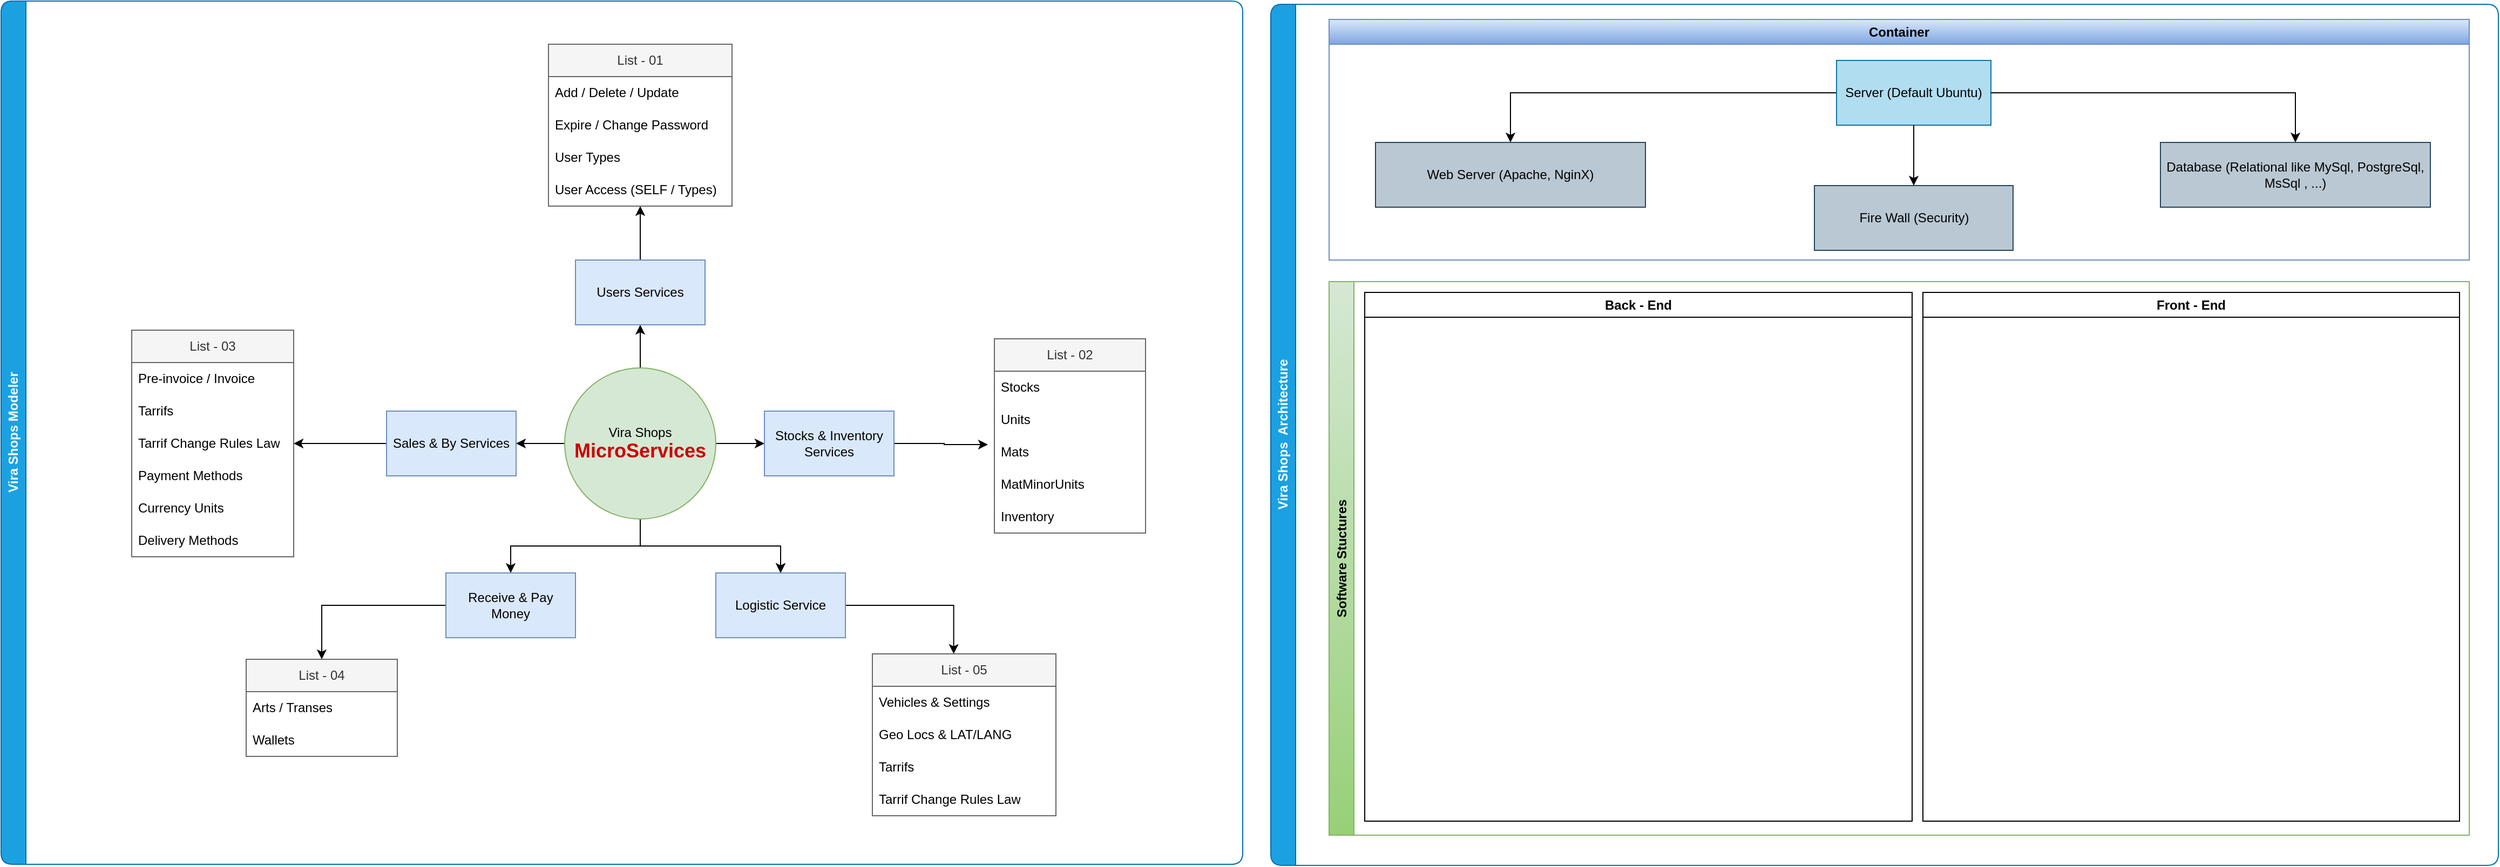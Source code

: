 <mxfile version="21.7.4" type="github">
  <diagram name="Page-1" id="nwzUWgBaMD1S-PIcgMs_">
    <mxGraphModel dx="6725" dy="4437" grid="1" gridSize="10" guides="1" tooltips="1" connect="1" arrows="1" fold="1" page="1" pageScale="1" pageWidth="1169" pageHeight="827" math="0" shadow="0">
      <root>
        <mxCell id="0" />
        <mxCell id="1" parent="0" />
        <mxCell id="Ln6C03SRQDHn4zueIUIS-55" value="Vira Shops Modeler" style="swimlane;horizontal=0;whiteSpace=wrap;html=1;fillColor=#1ba1e2;fontColor=#ffffff;strokeColor=#006EAF;swimlaneLine=1;shadow=0;rounded=1;gradientColor=none;swimlaneFillColor=none;" parent="1" vertex="1">
          <mxGeometry x="-4670" y="-3300" width="1150" height="800" as="geometry" />
        </mxCell>
        <mxCell id="Ln6C03SRQDHn4zueIUIS-28" value="List - 03" style="swimlane;fontStyle=0;childLayout=stackLayout;horizontal=1;startSize=30;horizontalStack=0;resizeParent=1;resizeParentMax=0;resizeLast=0;collapsible=1;marginBottom=0;whiteSpace=wrap;html=1;fillColor=#f5f5f5;fontColor=#333333;strokeColor=#666666;" parent="Ln6C03SRQDHn4zueIUIS-55" vertex="1">
          <mxGeometry x="121" y="305" width="150" height="210" as="geometry" />
        </mxCell>
        <mxCell id="Ln6C03SRQDHn4zueIUIS-29" value="Pre-invoice / Invoice" style="text;strokeColor=none;fillColor=none;align=left;verticalAlign=middle;spacingLeft=4;spacingRight=4;overflow=hidden;points=[[0,0.5],[1,0.5]];portConstraint=eastwest;rotatable=0;whiteSpace=wrap;html=1;" parent="Ln6C03SRQDHn4zueIUIS-28" vertex="1">
          <mxGeometry y="30" width="150" height="30" as="geometry" />
        </mxCell>
        <mxCell id="Ln6C03SRQDHn4zueIUIS-31" value="Tarrifs" style="text;strokeColor=none;fillColor=none;align=left;verticalAlign=middle;spacingLeft=4;spacingRight=4;overflow=hidden;points=[[0,0.5],[1,0.5]];portConstraint=eastwest;rotatable=0;whiteSpace=wrap;html=1;" parent="Ln6C03SRQDHn4zueIUIS-28" vertex="1">
          <mxGeometry y="60" width="150" height="30" as="geometry" />
        </mxCell>
        <mxCell id="Ln6C03SRQDHn4zueIUIS-33" value="Tarrif Change Rules Law" style="text;strokeColor=none;fillColor=none;align=left;verticalAlign=middle;spacingLeft=4;spacingRight=4;overflow=hidden;points=[[0,0.5],[1,0.5]];portConstraint=eastwest;rotatable=0;whiteSpace=wrap;html=1;" parent="Ln6C03SRQDHn4zueIUIS-28" vertex="1">
          <mxGeometry y="90" width="150" height="30" as="geometry" />
        </mxCell>
        <mxCell id="Ln6C03SRQDHn4zueIUIS-34" value="Payment Methods" style="text;strokeColor=none;fillColor=none;align=left;verticalAlign=middle;spacingLeft=4;spacingRight=4;overflow=hidden;points=[[0,0.5],[1,0.5]];portConstraint=eastwest;rotatable=0;whiteSpace=wrap;html=1;" parent="Ln6C03SRQDHn4zueIUIS-28" vertex="1">
          <mxGeometry y="120" width="150" height="30" as="geometry" />
        </mxCell>
        <mxCell id="Ln6C03SRQDHn4zueIUIS-35" value="Currency Units" style="text;strokeColor=none;fillColor=none;align=left;verticalAlign=middle;spacingLeft=4;spacingRight=4;overflow=hidden;points=[[0,0.5],[1,0.5]];portConstraint=eastwest;rotatable=0;whiteSpace=wrap;html=1;" parent="Ln6C03SRQDHn4zueIUIS-28" vertex="1">
          <mxGeometry y="150" width="150" height="30" as="geometry" />
        </mxCell>
        <mxCell id="Ln6C03SRQDHn4zueIUIS-36" value="Delivery Methods" style="text;strokeColor=none;fillColor=none;align=left;verticalAlign=middle;spacingLeft=4;spacingRight=4;overflow=hidden;points=[[0,0.5],[1,0.5]];portConstraint=eastwest;rotatable=0;whiteSpace=wrap;html=1;" parent="Ln6C03SRQDHn4zueIUIS-28" vertex="1">
          <mxGeometry y="180" width="150" height="30" as="geometry" />
        </mxCell>
        <mxCell id="Ln6C03SRQDHn4zueIUIS-21" value="List - 02" style="swimlane;fontStyle=0;childLayout=stackLayout;horizontal=1;startSize=30;horizontalStack=0;resizeParent=1;resizeParentMax=0;resizeLast=0;collapsible=1;marginBottom=0;whiteSpace=wrap;html=1;fillColor=#f5f5f5;fontColor=#333333;strokeColor=#666666;" parent="Ln6C03SRQDHn4zueIUIS-55" vertex="1">
          <mxGeometry x="920" y="313" width="140" height="180" as="geometry" />
        </mxCell>
        <mxCell id="Ln6C03SRQDHn4zueIUIS-22" value="Stocks" style="text;strokeColor=none;fillColor=none;align=left;verticalAlign=middle;spacingLeft=4;spacingRight=4;overflow=hidden;points=[[0,0.5],[1,0.5]];portConstraint=eastwest;rotatable=0;whiteSpace=wrap;html=1;" parent="Ln6C03SRQDHn4zueIUIS-21" vertex="1">
          <mxGeometry y="30" width="140" height="30" as="geometry" />
        </mxCell>
        <mxCell id="Ln6C03SRQDHn4zueIUIS-23" value="Units" style="text;strokeColor=none;fillColor=none;align=left;verticalAlign=middle;spacingLeft=4;spacingRight=4;overflow=hidden;points=[[0,0.5],[1,0.5]];portConstraint=eastwest;rotatable=0;whiteSpace=wrap;html=1;" parent="Ln6C03SRQDHn4zueIUIS-21" vertex="1">
          <mxGeometry y="60" width="140" height="30" as="geometry" />
        </mxCell>
        <mxCell id="Ln6C03SRQDHn4zueIUIS-24" value="Mats" style="text;strokeColor=none;fillColor=none;align=left;verticalAlign=middle;spacingLeft=4;spacingRight=4;overflow=hidden;points=[[0,0.5],[1,0.5]];portConstraint=eastwest;rotatable=0;whiteSpace=wrap;html=1;" parent="Ln6C03SRQDHn4zueIUIS-21" vertex="1">
          <mxGeometry y="90" width="140" height="30" as="geometry" />
        </mxCell>
        <mxCell id="Ln6C03SRQDHn4zueIUIS-26" value="MatMinorUnits" style="text;strokeColor=none;fillColor=none;align=left;verticalAlign=middle;spacingLeft=4;spacingRight=4;overflow=hidden;points=[[0,0.5],[1,0.5]];portConstraint=eastwest;rotatable=0;whiteSpace=wrap;html=1;" parent="Ln6C03SRQDHn4zueIUIS-21" vertex="1">
          <mxGeometry y="120" width="140" height="30" as="geometry" />
        </mxCell>
        <mxCell id="Ln6C03SRQDHn4zueIUIS-27" value="Inventory" style="text;strokeColor=none;fillColor=none;align=left;verticalAlign=middle;spacingLeft=4;spacingRight=4;overflow=hidden;points=[[0,0.5],[1,0.5]];portConstraint=eastwest;rotatable=0;whiteSpace=wrap;html=1;" parent="Ln6C03SRQDHn4zueIUIS-21" vertex="1">
          <mxGeometry y="150" width="140" height="30" as="geometry" />
        </mxCell>
        <mxCell id="Ln6C03SRQDHn4zueIUIS-3" value="" style="edgeStyle=orthogonalEdgeStyle;rounded=0;orthogonalLoop=1;jettySize=auto;html=1;" parent="1" source="Ln6C03SRQDHn4zueIUIS-1" target="Ln6C03SRQDHn4zueIUIS-2" edge="1">
          <mxGeometry relative="1" as="geometry" />
        </mxCell>
        <mxCell id="Ln6C03SRQDHn4zueIUIS-5" value="" style="edgeStyle=orthogonalEdgeStyle;rounded=0;orthogonalLoop=1;jettySize=auto;html=1;" parent="1" source="Ln6C03SRQDHn4zueIUIS-1" target="Ln6C03SRQDHn4zueIUIS-4" edge="1">
          <mxGeometry relative="1" as="geometry" />
        </mxCell>
        <mxCell id="Ln6C03SRQDHn4zueIUIS-9" value="" style="edgeStyle=orthogonalEdgeStyle;rounded=0;orthogonalLoop=1;jettySize=auto;html=1;" parent="1" source="Ln6C03SRQDHn4zueIUIS-1" target="Ln6C03SRQDHn4zueIUIS-8" edge="1">
          <mxGeometry relative="1" as="geometry" />
        </mxCell>
        <mxCell id="Ln6C03SRQDHn4zueIUIS-38" style="edgeStyle=orthogonalEdgeStyle;rounded=0;orthogonalLoop=1;jettySize=auto;html=1;entryX=1;entryY=0.5;entryDx=0;entryDy=0;" parent="1" source="Ln6C03SRQDHn4zueIUIS-1" target="Ln6C03SRQDHn4zueIUIS-6" edge="1">
          <mxGeometry relative="1" as="geometry" />
        </mxCell>
        <mxCell id="Ln6C03SRQDHn4zueIUIS-41" value="" style="edgeStyle=orthogonalEdgeStyle;rounded=0;orthogonalLoop=1;jettySize=auto;html=1;" parent="1" source="Ln6C03SRQDHn4zueIUIS-1" target="Ln6C03SRQDHn4zueIUIS-8" edge="1">
          <mxGeometry relative="1" as="geometry" />
        </mxCell>
        <mxCell id="Ln6C03SRQDHn4zueIUIS-43" style="edgeStyle=orthogonalEdgeStyle;rounded=0;orthogonalLoop=1;jettySize=auto;html=1;entryX=0.5;entryY=0;entryDx=0;entryDy=0;" parent="1" source="Ln6C03SRQDHn4zueIUIS-1" target="Ln6C03SRQDHn4zueIUIS-42" edge="1">
          <mxGeometry relative="1" as="geometry" />
        </mxCell>
        <mxCell id="Ln6C03SRQDHn4zueIUIS-1" value="Vira Shops&lt;br&gt;&lt;font color=&quot;#cc0000&quot; style=&quot;font-size: 18px;&quot;&gt;&lt;b&gt;MicroServices&lt;/b&gt;&lt;/font&gt;" style="ellipse;whiteSpace=wrap;html=1;aspect=fixed;fillColor=#d5e8d4;strokeColor=#82b366;" parent="1" vertex="1">
          <mxGeometry x="-4148" y="-2960" width="140" height="140" as="geometry" />
        </mxCell>
        <mxCell id="Ln6C03SRQDHn4zueIUIS-25" style="edgeStyle=orthogonalEdgeStyle;rounded=0;orthogonalLoop=1;jettySize=auto;html=1;entryX=-0.043;entryY=0.267;entryDx=0;entryDy=0;entryPerimeter=0;" parent="1" source="Ln6C03SRQDHn4zueIUIS-2" target="Ln6C03SRQDHn4zueIUIS-24" edge="1">
          <mxGeometry relative="1" as="geometry" />
        </mxCell>
        <mxCell id="Ln6C03SRQDHn4zueIUIS-2" value="Stocks &amp;amp; Inventory Services" style="whiteSpace=wrap;html=1;fillColor=#dae8fc;strokeColor=#6c8ebf;" parent="1" vertex="1">
          <mxGeometry x="-3963" y="-2920" width="120" height="60" as="geometry" />
        </mxCell>
        <mxCell id="Ln6C03SRQDHn4zueIUIS-11" value="" style="edgeStyle=orthogonalEdgeStyle;rounded=0;orthogonalLoop=1;jettySize=auto;html=1;" parent="1" source="Ln6C03SRQDHn4zueIUIS-4" target="Ln6C03SRQDHn4zueIUIS-12" edge="1">
          <mxGeometry relative="1" as="geometry">
            <mxPoint x="-3967.96" y="-3100" as="targetPoint" />
          </mxGeometry>
        </mxCell>
        <mxCell id="Ln6C03SRQDHn4zueIUIS-4" value="Users Services" style="whiteSpace=wrap;html=1;fillColor=#dae8fc;strokeColor=#6c8ebf;" parent="1" vertex="1">
          <mxGeometry x="-4138" y="-3060" width="120" height="60" as="geometry" />
        </mxCell>
        <mxCell id="Ln6C03SRQDHn4zueIUIS-39" style="edgeStyle=orthogonalEdgeStyle;rounded=0;orthogonalLoop=1;jettySize=auto;html=1;entryX=1;entryY=0.5;entryDx=0;entryDy=0;" parent="1" source="Ln6C03SRQDHn4zueIUIS-6" target="Ln6C03SRQDHn4zueIUIS-33" edge="1">
          <mxGeometry relative="1" as="geometry">
            <mxPoint x="-4373" y="-2890" as="targetPoint" />
          </mxGeometry>
        </mxCell>
        <mxCell id="Ln6C03SRQDHn4zueIUIS-6" value="Sales &amp;amp; By Services" style="whiteSpace=wrap;html=1;fillColor=#dae8fc;strokeColor=#6c8ebf;" parent="1" vertex="1">
          <mxGeometry x="-4313" y="-2920" width="120" height="60" as="geometry" />
        </mxCell>
        <mxCell id="Ln6C03SRQDHn4zueIUIS-53" style="edgeStyle=orthogonalEdgeStyle;rounded=0;orthogonalLoop=1;jettySize=auto;html=1;entryX=0.443;entryY=0;entryDx=0;entryDy=0;entryPerimeter=0;" parent="1" source="Ln6C03SRQDHn4zueIUIS-8" target="Ln6C03SRQDHn4zueIUIS-49" edge="1">
          <mxGeometry relative="1" as="geometry" />
        </mxCell>
        <mxCell id="Ln6C03SRQDHn4zueIUIS-8" value="Logistic Service" style="whiteSpace=wrap;html=1;fillColor=#dae8fc;strokeColor=#6c8ebf;" parent="1" vertex="1">
          <mxGeometry x="-4008" y="-2770" width="120" height="60" as="geometry" />
        </mxCell>
        <mxCell id="Ln6C03SRQDHn4zueIUIS-12" value="List - 01" style="swimlane;fontStyle=0;childLayout=stackLayout;horizontal=1;startSize=30;horizontalStack=0;resizeParent=1;resizeParentMax=0;resizeLast=0;collapsible=1;marginBottom=0;whiteSpace=wrap;html=1;fillColor=#f5f5f5;strokeColor=#666666;fontColor=#333333;" parent="1" vertex="1">
          <mxGeometry x="-4163" y="-3260" width="170" height="150" as="geometry" />
        </mxCell>
        <mxCell id="Ln6C03SRQDHn4zueIUIS-13" value="Add / Delete / Update" style="text;strokeColor=none;fillColor=none;align=left;verticalAlign=middle;spacingLeft=4;spacingRight=4;overflow=hidden;points=[[0,0.5],[1,0.5]];portConstraint=eastwest;rotatable=0;whiteSpace=wrap;html=1;" parent="Ln6C03SRQDHn4zueIUIS-12" vertex="1">
          <mxGeometry y="30" width="170" height="30" as="geometry" />
        </mxCell>
        <mxCell id="Ln6C03SRQDHn4zueIUIS-14" value="Expire / Change Password" style="text;strokeColor=none;fillColor=none;align=left;verticalAlign=middle;spacingLeft=4;spacingRight=4;overflow=hidden;points=[[0,0.5],[1,0.5]];portConstraint=eastwest;rotatable=0;whiteSpace=wrap;html=1;" parent="Ln6C03SRQDHn4zueIUIS-12" vertex="1">
          <mxGeometry y="60" width="170" height="30" as="geometry" />
        </mxCell>
        <mxCell id="Ln6C03SRQDHn4zueIUIS-15" value="User Types" style="text;strokeColor=none;fillColor=none;align=left;verticalAlign=middle;spacingLeft=4;spacingRight=4;overflow=hidden;points=[[0,0.5],[1,0.5]];portConstraint=eastwest;rotatable=0;whiteSpace=wrap;html=1;" parent="Ln6C03SRQDHn4zueIUIS-12" vertex="1">
          <mxGeometry y="90" width="170" height="30" as="geometry" />
        </mxCell>
        <mxCell id="Ln6C03SRQDHn4zueIUIS-17" value="User Access (SELF / Types)" style="text;strokeColor=none;fillColor=none;align=left;verticalAlign=middle;spacingLeft=4;spacingRight=4;overflow=hidden;points=[[0,0.5],[1,0.5]];portConstraint=eastwest;rotatable=0;whiteSpace=wrap;html=1;" parent="Ln6C03SRQDHn4zueIUIS-12" vertex="1">
          <mxGeometry y="120" width="170" height="30" as="geometry" />
        </mxCell>
        <mxCell id="Ln6C03SRQDHn4zueIUIS-48" style="edgeStyle=orthogonalEdgeStyle;rounded=0;orthogonalLoop=1;jettySize=auto;html=1;entryX=0.5;entryY=0;entryDx=0;entryDy=0;" parent="1" source="Ln6C03SRQDHn4zueIUIS-42" target="Ln6C03SRQDHn4zueIUIS-44" edge="1">
          <mxGeometry relative="1" as="geometry" />
        </mxCell>
        <mxCell id="Ln6C03SRQDHn4zueIUIS-42" value="Receive &amp;amp; Pay Money" style="whiteSpace=wrap;html=1;fillColor=#dae8fc;strokeColor=#6c8ebf;" parent="1" vertex="1">
          <mxGeometry x="-4258" y="-2770" width="120" height="60" as="geometry" />
        </mxCell>
        <mxCell id="Ln6C03SRQDHn4zueIUIS-44" value="List - 04" style="swimlane;fontStyle=0;childLayout=stackLayout;horizontal=1;startSize=30;horizontalStack=0;resizeParent=1;resizeParentMax=0;resizeLast=0;collapsible=1;marginBottom=0;whiteSpace=wrap;html=1;fillColor=#f5f5f5;fontColor=#333333;strokeColor=#666666;" parent="1" vertex="1">
          <mxGeometry x="-4443" y="-2690" width="140" height="90" as="geometry" />
        </mxCell>
        <mxCell id="Ln6C03SRQDHn4zueIUIS-45" value="Arts / Transes" style="text;strokeColor=none;fillColor=none;align=left;verticalAlign=middle;spacingLeft=4;spacingRight=4;overflow=hidden;points=[[0,0.5],[1,0.5]];portConstraint=eastwest;rotatable=0;whiteSpace=wrap;html=1;" parent="Ln6C03SRQDHn4zueIUIS-44" vertex="1">
          <mxGeometry y="30" width="140" height="30" as="geometry" />
        </mxCell>
        <mxCell id="Ln6C03SRQDHn4zueIUIS-46" value="Wallets" style="text;strokeColor=none;fillColor=none;align=left;verticalAlign=middle;spacingLeft=4;spacingRight=4;overflow=hidden;points=[[0,0.5],[1,0.5]];portConstraint=eastwest;rotatable=0;whiteSpace=wrap;html=1;" parent="Ln6C03SRQDHn4zueIUIS-44" vertex="1">
          <mxGeometry y="60" width="140" height="30" as="geometry" />
        </mxCell>
        <mxCell id="Ln6C03SRQDHn4zueIUIS-49" value="List - 05" style="swimlane;fontStyle=0;childLayout=stackLayout;horizontal=1;startSize=30;horizontalStack=0;resizeParent=1;resizeParentMax=0;resizeLast=0;collapsible=1;marginBottom=0;whiteSpace=wrap;html=1;fillColor=#f5f5f5;fontColor=#333333;strokeColor=#666666;" parent="1" vertex="1">
          <mxGeometry x="-3863" y="-2695" width="170" height="150" as="geometry" />
        </mxCell>
        <mxCell id="Ln6C03SRQDHn4zueIUIS-50" value="Vehicles &amp;amp; Settings" style="text;strokeColor=none;fillColor=none;align=left;verticalAlign=middle;spacingLeft=4;spacingRight=4;overflow=hidden;points=[[0,0.5],[1,0.5]];portConstraint=eastwest;rotatable=0;whiteSpace=wrap;html=1;" parent="Ln6C03SRQDHn4zueIUIS-49" vertex="1">
          <mxGeometry y="30" width="170" height="30" as="geometry" />
        </mxCell>
        <mxCell id="Ln6C03SRQDHn4zueIUIS-51" value="Geo Locs &amp;amp; LAT/LANG" style="text;strokeColor=none;fillColor=none;align=left;verticalAlign=middle;spacingLeft=4;spacingRight=4;overflow=hidden;points=[[0,0.5],[1,0.5]];portConstraint=eastwest;rotatable=0;whiteSpace=wrap;html=1;" parent="Ln6C03SRQDHn4zueIUIS-49" vertex="1">
          <mxGeometry y="60" width="170" height="30" as="geometry" />
        </mxCell>
        <mxCell id="Ln6C03SRQDHn4zueIUIS-52" value="Tarrifs" style="text;strokeColor=none;fillColor=none;align=left;verticalAlign=middle;spacingLeft=4;spacingRight=4;overflow=hidden;points=[[0,0.5],[1,0.5]];portConstraint=eastwest;rotatable=0;whiteSpace=wrap;html=1;" parent="Ln6C03SRQDHn4zueIUIS-49" vertex="1">
          <mxGeometry y="90" width="170" height="30" as="geometry" />
        </mxCell>
        <mxCell id="Ln6C03SRQDHn4zueIUIS-54" value="Tarrif Change Rules Law" style="text;strokeColor=none;fillColor=none;align=left;verticalAlign=middle;spacingLeft=4;spacingRight=4;overflow=hidden;points=[[0,0.5],[1,0.5]];portConstraint=eastwest;rotatable=0;whiteSpace=wrap;html=1;" parent="Ln6C03SRQDHn4zueIUIS-49" vertex="1">
          <mxGeometry y="120" width="170" height="30" as="geometry" />
        </mxCell>
        <mxCell id="3BMINrPEzzfqjW5fYpkj-2" value="Vira Shops&amp;nbsp; Architecture" style="swimlane;horizontal=0;whiteSpace=wrap;html=1;fillColor=#1ba1e2;fontColor=#ffffff;strokeColor=#006EAF;swimlaneLine=1;shadow=0;rounded=1;gradientColor=none;swimlaneFillColor=none;" vertex="1" parent="1">
          <mxGeometry x="-3494" y="-3297" width="1137" height="798" as="geometry" />
        </mxCell>
        <mxCell id="3BMINrPEzzfqjW5fYpkj-20" value="Web Server (Apache, NginX)" style="whiteSpace=wrap;html=1;rounded=0;fillColor=#bac8d3;strokeColor=#23445d;" vertex="1" parent="3BMINrPEzzfqjW5fYpkj-2">
          <mxGeometry x="97" y="128" width="250" height="60" as="geometry" />
        </mxCell>
        <mxCell id="3BMINrPEzzfqjW5fYpkj-21" style="edgeStyle=orthogonalEdgeStyle;rounded=0;orthogonalLoop=1;jettySize=auto;html=1;" edge="1" parent="3BMINrPEzzfqjW5fYpkj-2" source="3BMINrPEzzfqjW5fYpkj-17" target="3BMINrPEzzfqjW5fYpkj-20">
          <mxGeometry relative="1" as="geometry" />
        </mxCell>
        <mxCell id="3BMINrPEzzfqjW5fYpkj-24" value="Container" style="swimlane;whiteSpace=wrap;html=1;fillColor=#dae8fc;gradientColor=#7ea6e0;strokeColor=#6c8ebf;" vertex="1" parent="3BMINrPEzzfqjW5fYpkj-2">
          <mxGeometry x="54" y="14" width="1056" height="223" as="geometry" />
        </mxCell>
        <mxCell id="3BMINrPEzzfqjW5fYpkj-18" value="Database (Relational like MySql, PostgreSql, MsSql , ...)" style="whiteSpace=wrap;html=1;rounded=0;fillColor=#bac8d3;strokeColor=#23445d;" vertex="1" parent="3BMINrPEzzfqjW5fYpkj-24">
          <mxGeometry x="770" y="114" width="250" height="60" as="geometry" />
        </mxCell>
        <mxCell id="3BMINrPEzzfqjW5fYpkj-17" value="Server (Default Ubuntu)" style="rounded=0;whiteSpace=wrap;html=1;fillColor=#b1ddf0;strokeColor=#10739e;" vertex="1" parent="3BMINrPEzzfqjW5fYpkj-24">
          <mxGeometry x="470" y="38" width="143" height="60" as="geometry" />
        </mxCell>
        <mxCell id="3BMINrPEzzfqjW5fYpkj-19" value="" style="edgeStyle=orthogonalEdgeStyle;rounded=0;orthogonalLoop=1;jettySize=auto;html=1;" edge="1" parent="3BMINrPEzzfqjW5fYpkj-24" source="3BMINrPEzzfqjW5fYpkj-17" target="3BMINrPEzzfqjW5fYpkj-18">
          <mxGeometry relative="1" as="geometry" />
        </mxCell>
        <mxCell id="3BMINrPEzzfqjW5fYpkj-22" value="Fire Wall (Security)" style="whiteSpace=wrap;html=1;rounded=0;fillColor=#bac8d3;strokeColor=#23445d;" vertex="1" parent="3BMINrPEzzfqjW5fYpkj-24">
          <mxGeometry x="449.5" y="154" width="184" height="60" as="geometry" />
        </mxCell>
        <mxCell id="3BMINrPEzzfqjW5fYpkj-23" style="edgeStyle=orthogonalEdgeStyle;rounded=0;orthogonalLoop=1;jettySize=auto;html=1;" edge="1" parent="3BMINrPEzzfqjW5fYpkj-24" source="3BMINrPEzzfqjW5fYpkj-17" target="3BMINrPEzzfqjW5fYpkj-22">
          <mxGeometry relative="1" as="geometry" />
        </mxCell>
        <mxCell id="3BMINrPEzzfqjW5fYpkj-25" value="Software Stuctures" style="swimlane;horizontal=0;whiteSpace=wrap;html=1;fillColor=#d5e8d4;gradientColor=#97d077;strokeColor=#82b366;" vertex="1" parent="3BMINrPEzzfqjW5fYpkj-2">
          <mxGeometry x="54" y="257" width="1056" height="513" as="geometry" />
        </mxCell>
        <mxCell id="3BMINrPEzzfqjW5fYpkj-26" value="Back - End" style="swimlane;whiteSpace=wrap;html=1;" vertex="1" parent="3BMINrPEzzfqjW5fYpkj-25">
          <mxGeometry x="33" y="10" width="507" height="490" as="geometry" />
        </mxCell>
        <mxCell id="3BMINrPEzzfqjW5fYpkj-27" value="Front - End" style="swimlane;whiteSpace=wrap;html=1;" vertex="1" parent="3BMINrPEzzfqjW5fYpkj-25">
          <mxGeometry x="550" y="10" width="497" height="490" as="geometry" />
        </mxCell>
      </root>
    </mxGraphModel>
  </diagram>
</mxfile>
